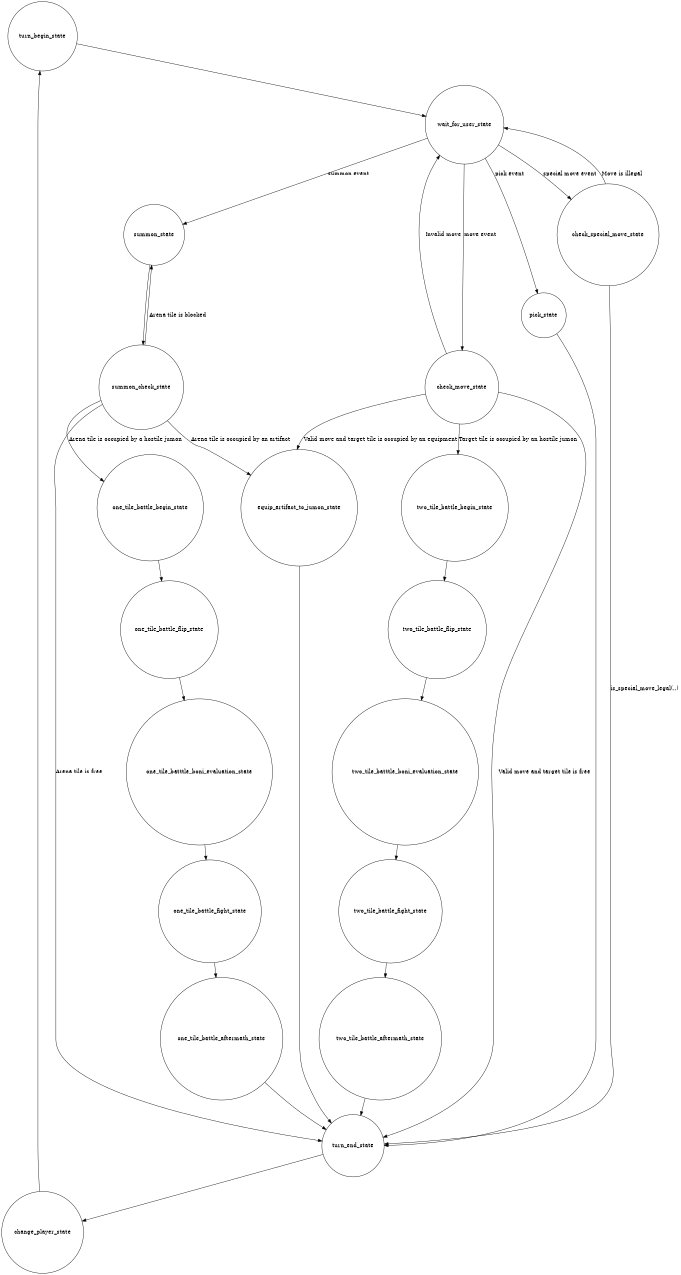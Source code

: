 digraph AkugaFSM {
	size="8.5"
	node [shape = circle]
	// Declare every existing state within the fsm
	turn_begin_state
	wait_for_user_state
	pick_state
	summon_state
	check_move_state
	check_special_move_state
	summon_check_state
	change_player_state
	one_tile_battle_begin_state
	one_tile_battle_flip_state
	one_tile_batttle_boni_evaluation_state
	one_tile_battle_fight_state
	one_tile_battle_aftermath_state
	two_tile_battle_begin_state
	two_tile_battle_flip_state
	two_tile_batttle_boni_evaluation_state
	two_tile_battle_fight_state
	two_tile_battle_aftermath_state
	equip_artifact_to_jumon_state

	// Turn begin state
	turn_begin_state -> wait_for_user_state

	// Turn end state
	turn_end_state -> change_player_state 

	// Change player state
	change_player_state -> turn_begin_state

	// Idle state
	wait_for_user_state -> pick_state [label="pick event"];
	wait_for_user_state -> summon_state [label="summon event"];
	wait_for_user_state -> check_move_state [label="move event"];
	wait_for_user_state -> check_special_move_state [label="special move event"];

	// Pick State
	pick_state -> turn_end_state

	// Summon State
	summon_state -> summon_check_state
	
	// Summon check state
	summon_check_state -> turn_end_state[label="Arena tile is free"]
	summon_check_state -> summon_state[label="Arena tile is blocked"]
	summon_check_state -> one_tile_battle_begin_state[label="Arena tile is occupied by a hostile jumon"]
	summon_check_state -> equip_artifact_to_jumon_state[label="Arena tile is occupied by an artifact"]

	// Check move state
	check_move_state -> wait_for_user_state[label="Invalid move"]
	check_move_state -> turn_end_state[label="Valid move and target tile is free"]
	check_move_state -> two_tile_battle_begin_state[label="Target tile is occupied by an hostile jumon"]
	check_move_state -> equip_artifact_to_jumon_state[label="Valid move and target tile is occupied by an equipment"]

	// Check special move state
	check_special_move_state -> turn_end_state[label="is_special_move_legal(..)"]
	check_special_move_state -> wait_for_user_state[label="Move is illegal"]

	// One tile battle states
	one_tile_battle_begin_state -> one_tile_battle_flip_state
	one_tile_battle_flip_state -> one_tile_batttle_boni_evaluation_state
	one_tile_batttle_boni_evaluation_state -> one_tile_battle_fight_state
	one_tile_battle_fight_state -> one_tile_battle_aftermath_state
	one_tile_battle_aftermath_state -> turn_end_state

	// One tile battle states
	two_tile_battle_begin_state -> two_tile_battle_flip_state
	two_tile_battle_flip_state -> two_tile_batttle_boni_evaluation_state
	two_tile_batttle_boni_evaluation_state -> two_tile_battle_fight_state
	two_tile_battle_fight_state -> two_tile_battle_aftermath_state
	two_tile_battle_aftermath_state -> turn_end_state

	//Equip artifact to jumon state
	equip_artifact_to_jumon_state -> turn_end_state
}
